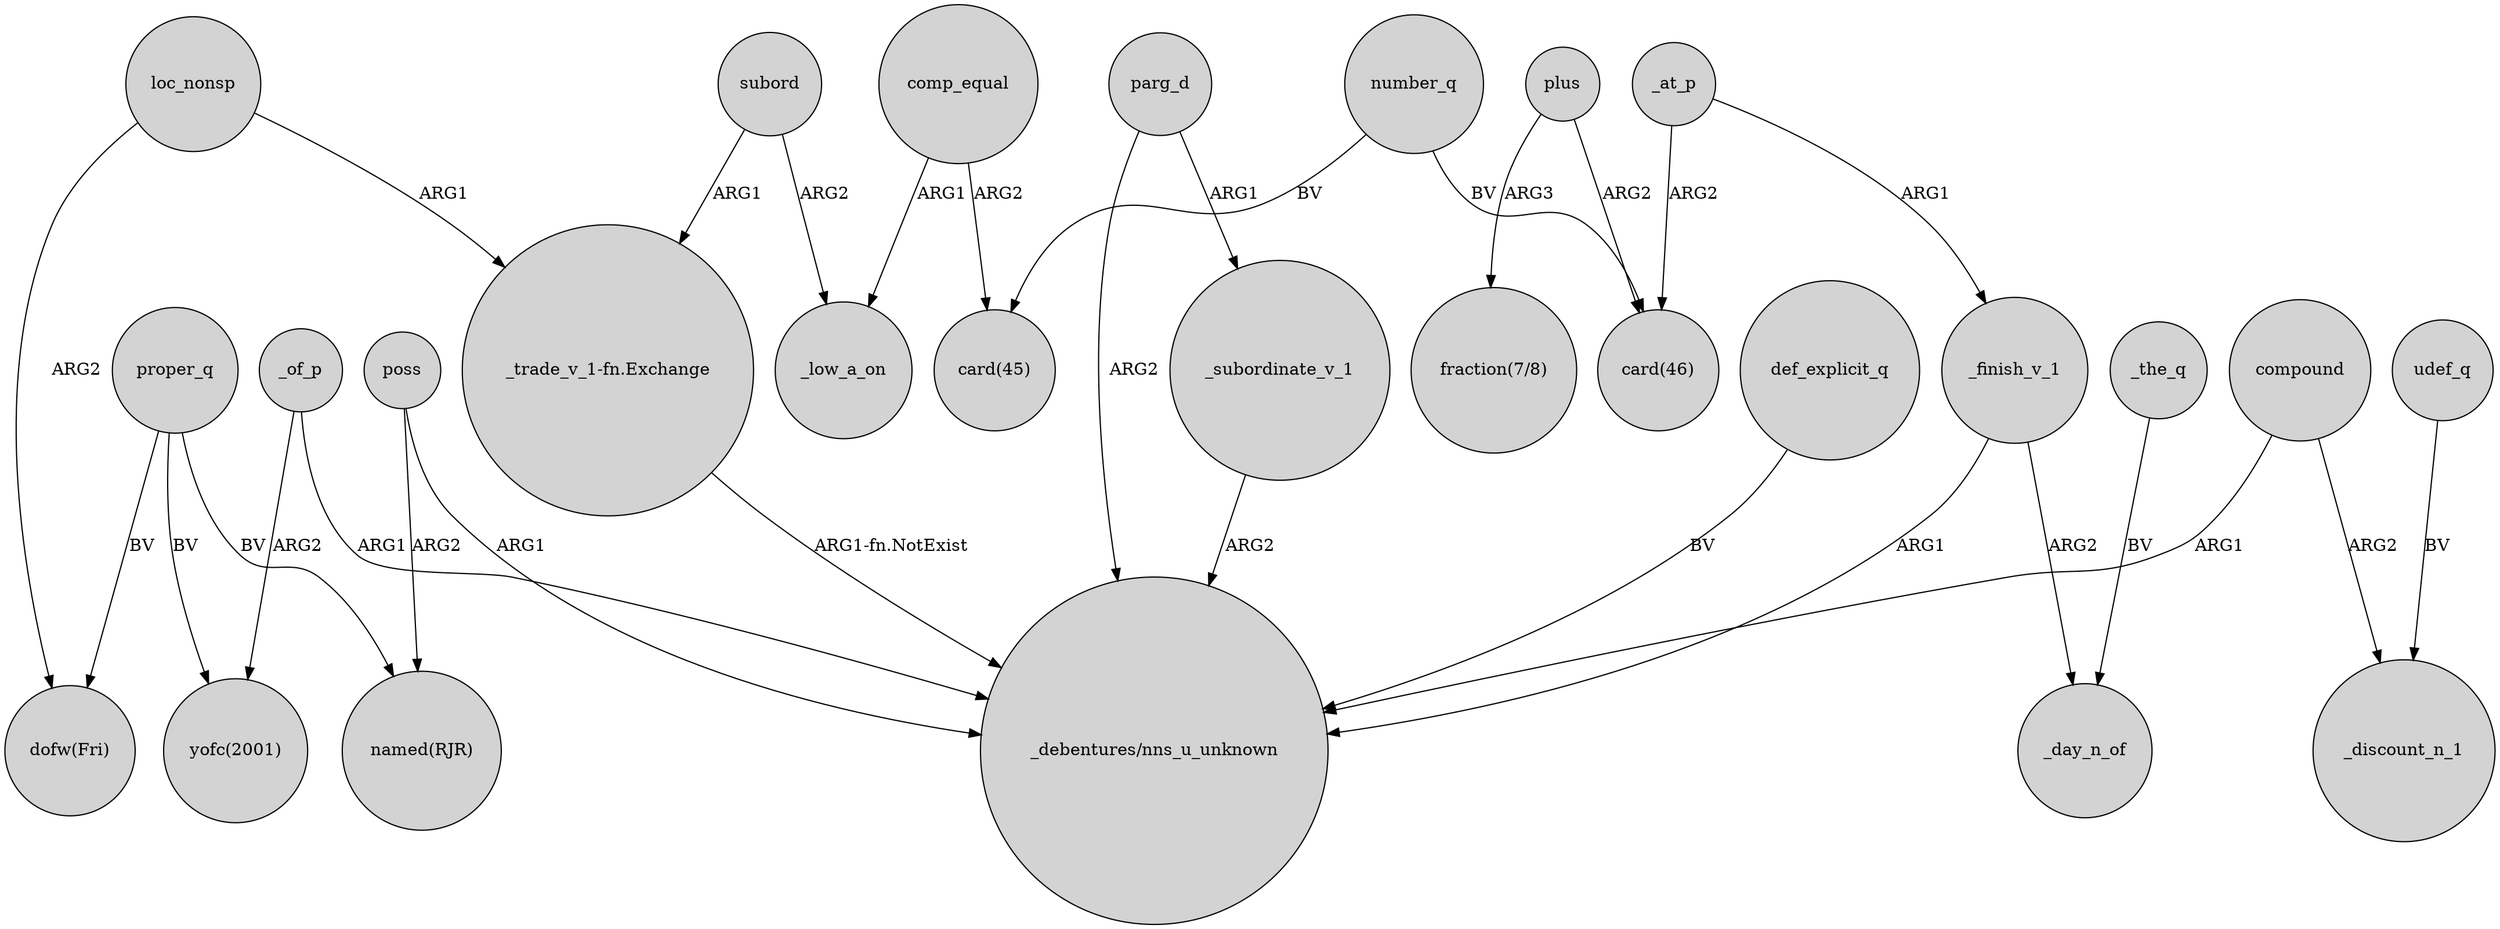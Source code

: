 digraph {
	node [shape=circle style=filled]
	def_explicit_q -> "_debentures/nns_u_unknown" [label=BV]
	loc_nonsp -> "_trade_v_1-fn.Exchange" [label=ARG1]
	proper_q -> "dofw(Fri)" [label=BV]
	poss -> "_debentures/nns_u_unknown" [label=ARG1]
	comp_equal -> "card(45)" [label=ARG2]
	_of_p -> "_debentures/nns_u_unknown" [label=ARG1]
	_at_p -> "card(46)" [label=ARG2]
	number_q -> "card(46)" [label=BV]
	proper_q -> "named(RJR)" [label=BV]
	plus -> "card(46)" [label=ARG2]
	parg_d -> "_debentures/nns_u_unknown" [label=ARG2]
	compound -> "_debentures/nns_u_unknown" [label=ARG1]
	udef_q -> _discount_n_1 [label=BV]
	loc_nonsp -> "dofw(Fri)" [label=ARG2]
	_the_q -> _day_n_of [label=BV]
	poss -> "named(RJR)" [label=ARG2]
	_of_p -> "yofc(2001)" [label=ARG2]
	parg_d -> _subordinate_v_1 [label=ARG1]
	_at_p -> _finish_v_1 [label=ARG1]
	proper_q -> "yofc(2001)" [label=BV]
	_finish_v_1 -> _day_n_of [label=ARG2]
	subord -> _low_a_on [label=ARG2]
	number_q -> "card(45)" [label=BV]
	comp_equal -> _low_a_on [label=ARG1]
	compound -> _discount_n_1 [label=ARG2]
	_finish_v_1 -> "_debentures/nns_u_unknown" [label=ARG1]
	plus -> "fraction(7/8)" [label=ARG3]
	subord -> "_trade_v_1-fn.Exchange" [label=ARG1]
	"_trade_v_1-fn.Exchange" -> "_debentures/nns_u_unknown" [label="ARG1-fn.NotExist"]
	_subordinate_v_1 -> "_debentures/nns_u_unknown" [label=ARG2]
}
